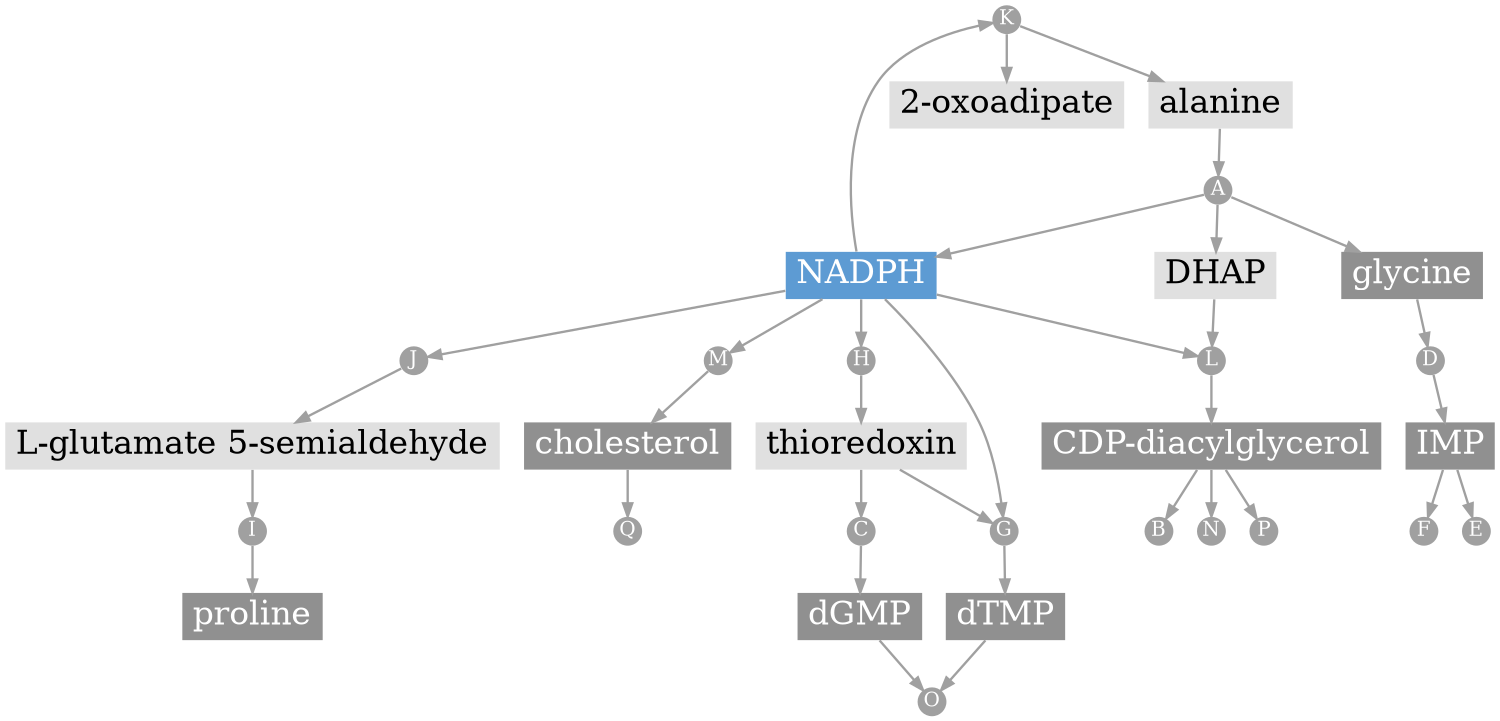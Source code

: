 digraph G {
center = 1;
size="10,10";
1 [ label = "2-oxoadipate", fontsize=25, shape="box" , fillcolor = "#E0E0E0", style="filled,setlinewidth(0)"];
2 [ label = "alanine", fontsize=25, shape="box" , fillcolor = "#E0E0E0", style="filled,setlinewidth(0)"];
3 [ label = "cholesterol", fontsize=25, shape="box" , fillcolor = "#909090", fontcolor = "#FFFFFF", style="filled,setlinewidth(0)"];
4 [ label = "dGMP", fontsize=25, shape="box" , fillcolor = "#909090", fontcolor = "#FFFFFF", style="filled,setlinewidth(0)"];
5 [ label = "DHAP", fontsize=25, shape="box" , fillcolor = "#E0E0E0", style="filled,setlinewidth(0)"];
6 [ label = "dTMP", fontsize=25, shape="box" , fillcolor = "#909090", fontcolor = "#FFFFFF", style="filled,setlinewidth(0)"];
7 [ label = "glycine", fontsize=25, shape="box" , fillcolor = "#909090", fontcolor = "#FFFFFF", style="filled,setlinewidth(0)"];
8 [ label = "IMP", fontsize=25, shape="box" , fillcolor = "#909090", fontcolor = "#FFFFFF", style="filled,setlinewidth(0)"];
9 [ label = "L-glutamate 5-semialdehyde", fontsize=25, shape="box" , fillcolor = "#E0E0E0", style="filled,setlinewidth(0)"];
10 [ label = "NADPH", fontsize=25, shape="box" , fillcolor = "#5D9BD3", fontcolor = "#FFFFFF", style="filled,setlinewidth(0)"];
11 [ label = "proline", fontsize=25, shape="box" , fillcolor = "#909090", fontcolor = "#FFFFFF", style="filled,setlinewidth(0)"];
12 [ label = "thioredoxin", fontsize=25, shape="box" , fillcolor = "#E0E0E0", style="filled,setlinewidth(0)"];
13 [ label = "CDP-diacylglycerol", fontsize=25, shape="box" , fillcolor = "#909090", fontcolor = "#FFFFFF", style="filled,setlinewidth(0)"];
14 [label = "A", shape=circle, fontcolor = "#FFFFFF", fontsize=15, fixedsize=true, width=0.3, height=0.3, fillcolor = "#A0A0A0", style="filled,setlinewidth(0)"];
15 [label = "B", shape=circle, fontcolor = "#FFFFFF", fontsize=15, fixedsize=true, width=0.3, height=0.3, fillcolor = "#A0A0A0", style="filled,setlinewidth(0)"];
16 [label = "C", shape=circle, fontcolor = "#FFFFFF", fontsize=15, fixedsize=true, width=0.3, height=0.3, fillcolor = "#A0A0A0", style="filled,setlinewidth(0)"];
17 [label = "D", shape=circle, fontcolor = "#FFFFFF", fontsize=15, fixedsize=true, width=0.3, height=0.3, fillcolor = "#A0A0A0", style="filled,setlinewidth(0)"];
18 [label = "E", shape=circle, fontcolor = "#FFFFFF", fontsize=15, fixedsize=true, width=0.3, height=0.3, fillcolor = "#A0A0A0", style="filled,setlinewidth(0)"];
19 [label = "F", shape=circle, fontcolor = "#FFFFFF", fontsize=15, fixedsize=true, width=0.3, height=0.3, fillcolor = "#A0A0A0", style="filled,setlinewidth(0)"];
20 [label = "G", shape=circle, fontcolor = "#FFFFFF", fontsize=15, fixedsize=true, width=0.3, height=0.3, fillcolor = "#A0A0A0", style="filled,setlinewidth(0)"];
21 [label = "H", shape=circle, fontcolor = "#FFFFFF", fontsize=15, fixedsize=true, width=0.3, height=0.3, fillcolor = "#A0A0A0", style="filled,setlinewidth(0)"];
22 [label = "I", shape=circle, fontcolor = "#FFFFFF", fontsize=15, fixedsize=true, width=0.3, height=0.3, fillcolor = "#A0A0A0", style="filled,setlinewidth(0)"];
23 [label = "J", shape=circle, fontcolor = "#FFFFFF", fontsize=15, fixedsize=true, width=0.3, height=0.3, fillcolor = "#A0A0A0", style="filled,setlinewidth(0)"];
24 [label = "K", shape=circle, fontcolor = "#FFFFFF", fontsize=15, fixedsize=true, width=0.3, height=0.3, fillcolor = "#A0A0A0", style="filled,setlinewidth(0)"];
25 [label = "L", shape=circle, fontcolor = "#FFFFFF", fontsize=15, fixedsize=true, width=0.3, height=0.3, fillcolor = "#A0A0A0", style="filled,setlinewidth(0)"];
26 [label = "M", shape=circle, fontcolor = "#FFFFFF", fontsize=15, fixedsize=true, width=0.3, height=0.3, fillcolor = "#A0A0A0", style="filled,setlinewidth(0)"];
27 [label = "N", shape=circle, fontcolor = "#FFFFFF", fontsize=15, fixedsize=true, width=0.3, height=0.3, fillcolor = "#A0A0A0", style="filled,setlinewidth(0)"];
28 [label = "O", shape=circle, fontcolor = "#FFFFFF", fontsize=15, fixedsize=true, width=0.3, height=0.3, fillcolor = "#A0A0A0", style="filled,setlinewidth(0)"];
29 [label = "P", shape=circle, fontcolor = "#FFFFFF", fontsize=15, fixedsize=true, width=0.3, height=0.3, fillcolor = "#A0A0A0", style="filled,setlinewidth(0)"];
30 [label = "Q", shape=circle, fontcolor = "#FFFFFF", fontsize=15, fixedsize=true, width=0.3, height=0.3, fillcolor = "#A0A0A0", style="filled,setlinewidth(0)"];
{rank = same; 10;}2 -> 14 [arrowsize=1, fontsize=8, color="#A0A0A0", penwidth=1.800000];
3 -> 30 [arrowsize=1, fontsize=8, color="#A0A0A0", penwidth=1.800000];
4 -> 28 [arrowsize=1, fontsize=8, color="#A0A0A0", penwidth=1.800000];
5 -> 25 [arrowsize=1, fontsize=8, color="#A0A0A0", penwidth=1.800000];
6 -> 28 [arrowsize=1, fontsize=8, color="#A0A0A0", penwidth=1.800000];
7 -> 17 [arrowsize=1, fontsize=8, color="#A0A0A0", penwidth=1.800000];
8 -> 18 [arrowsize=1, fontsize=8, color="#A0A0A0", penwidth=1.800000];
8 -> 19 [arrowsize=1, fontsize=8, color="#A0A0A0", penwidth=1.800000];
9 -> 22 [arrowsize=1, fontsize=8, color="#A0A0A0", penwidth=1.800000];
10 -> 20 [arrowsize=1, fontsize=8, color="#A0A0A0", penwidth=1.800000];
10 -> 21 [arrowsize=1, fontsize=8, color="#A0A0A0", penwidth=1.800000];
10 -> 23 [arrowsize=1, fontsize=8, color="#A0A0A0", penwidth=1.800000];
10 -> 24 [arrowsize=1, fontsize=8, color="#A0A0A0", penwidth=1.800000];
10 -> 25 [arrowsize=1, fontsize=8, color="#A0A0A0", penwidth=1.800000];
10 -> 26 [arrowsize=1, fontsize=8, color="#A0A0A0", penwidth=1.800000];
12 -> 16 [arrowsize=1, fontsize=8, color="#A0A0A0", penwidth=1.800000];
12 -> 20 [arrowsize=1, fontsize=8, color="#A0A0A0", penwidth=1.800000];
13 -> 15 [arrowsize=1, fontsize=8, color="#A0A0A0", penwidth=1.800000];
13 -> 27 [arrowsize=1, fontsize=8, color="#A0A0A0", penwidth=1.800000];
13 -> 29 [arrowsize=1, fontsize=8, color="#A0A0A0", penwidth=1.800000];
14 -> 5 [arrowsize=1, fontsize=8, color="#A0A0A0", penwidth=1.800000];
14 -> 7 [arrowsize=1, fontsize=8, color="#A0A0A0", penwidth=1.800000];
14 -> 10 [arrowsize=1, fontsize=8, color="#A0A0A0", penwidth=1.800000];
16 -> 4 [arrowsize=1, fontsize=8, color="#A0A0A0", penwidth=1.800000];
17 -> 8 [arrowsize=1, fontsize=8, color="#A0A0A0", penwidth=1.800000];
20 -> 6 [arrowsize=1, fontsize=8, color="#A0A0A0", penwidth=1.800000];
21 -> 12 [arrowsize=1, fontsize=8, color="#A0A0A0", penwidth=1.800000];
22 -> 11 [arrowsize=1, fontsize=8, color="#A0A0A0", penwidth=1.800000];
23 -> 9 [arrowsize=1, fontsize=8, color="#A0A0A0", penwidth=1.800000];
24 -> 1 [arrowsize=1, fontsize=8, color="#A0A0A0", penwidth=1.800000];
24 -> 2 [arrowsize=1, fontsize=8, color="#A0A0A0", penwidth=1.800000];
25 -> 13 [arrowsize=1, fontsize=8, color="#A0A0A0", penwidth=1.800000];
26 -> 3 [arrowsize=1, fontsize=8, color="#A0A0A0", penwidth=1.800000];
}
